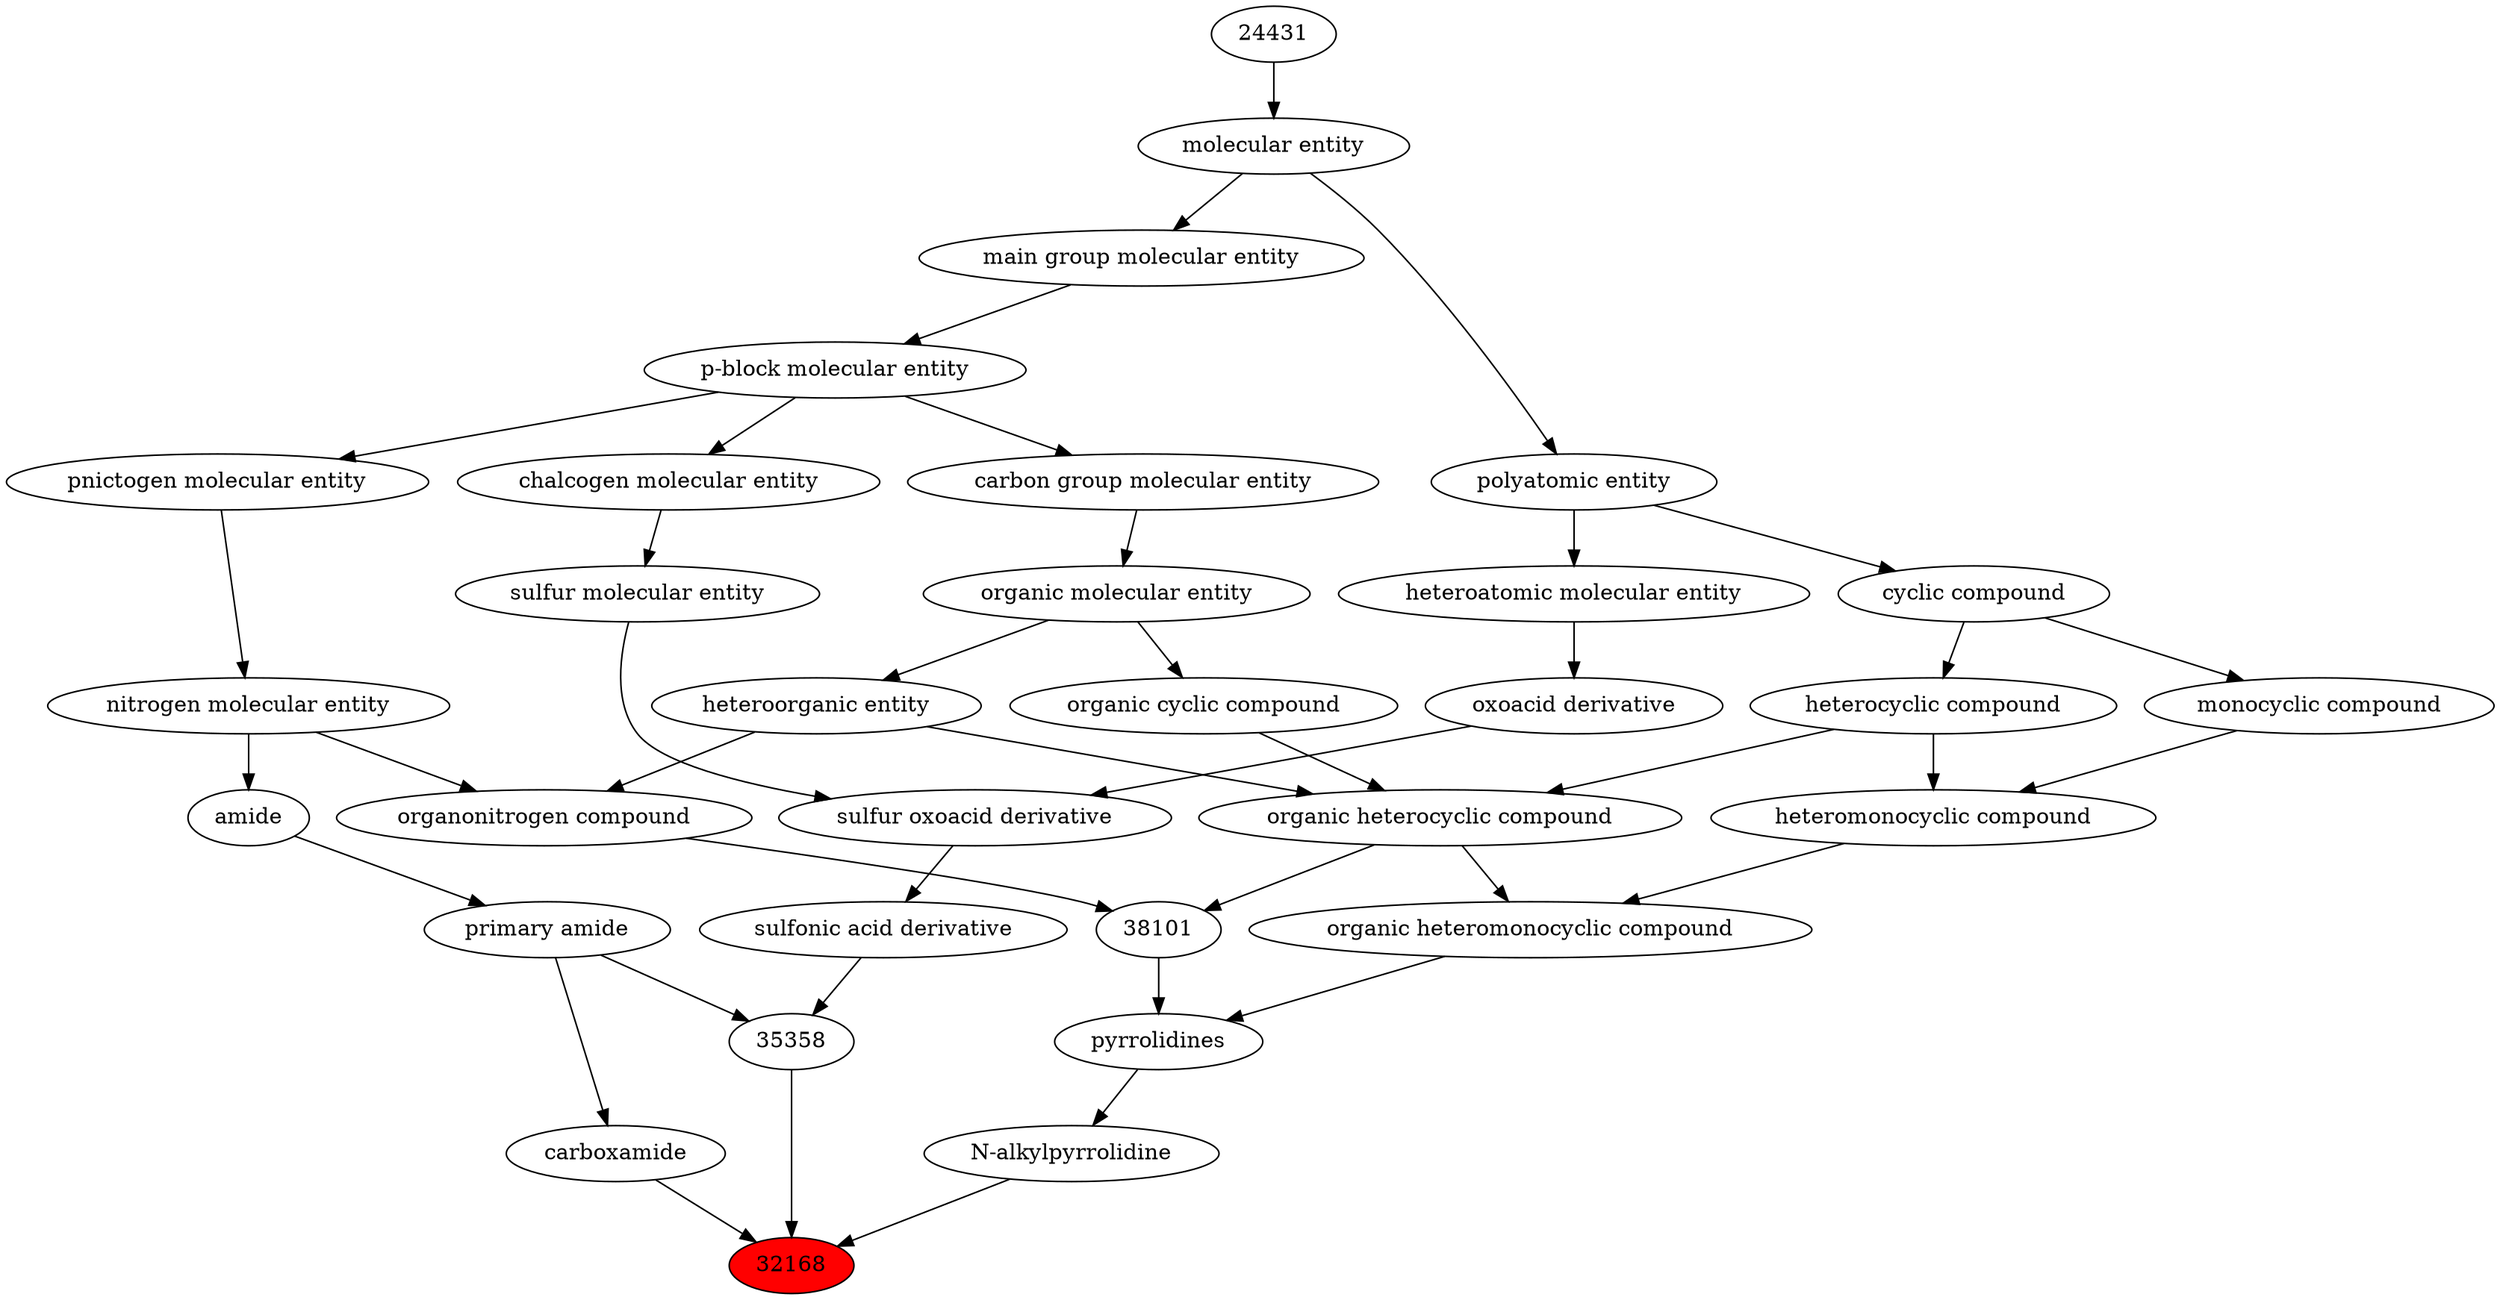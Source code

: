digraph tree{ 
32168 [label="32168" fillcolor=red style=filled]
46775 -> 32168
37622 -> 32168
35358 -> 32168
46775 [label="N-alkylpyrrolidine"]
38260 -> 46775
37622 [label="carboxamide"]
33256 -> 37622
35358 [label="35358"]
33552 -> 35358
33256 -> 35358
38260 [label="pyrrolidines"]
38101 -> 38260
25693 -> 38260
33256 [label="primary amide"]
32988 -> 33256
33552 [label="sulfonic acid derivative"]
33424 -> 33552
38101 [label="38101"]
24532 -> 38101
35352 -> 38101
25693 [label="organic heteromonocyclic compound"]
33670 -> 25693
24532 -> 25693
32988 [label="amide"]
51143 -> 32988
33424 [label="sulfur oxoacid derivative"]
33241 -> 33424
26835 -> 33424
24532 [label="organic heterocyclic compound"]
33285 -> 24532
33832 -> 24532
5686 -> 24532
35352 [label="organonitrogen compound"]
51143 -> 35352
33285 -> 35352
33670 [label="heteromonocyclic compound"]
5686 -> 33670
33661 -> 33670
51143 [label="nitrogen molecular entity"]
33302 -> 51143
33241 [label="oxoacid derivative"]
37577 -> 33241
26835 [label="sulfur molecular entity"]
33304 -> 26835
33285 [label="heteroorganic entity"]
50860 -> 33285
33832 [label="organic cyclic compound"]
50860 -> 33832
5686 [label="heterocyclic compound"]
33595 -> 5686
33661 [label="monocyclic compound"]
33595 -> 33661
33302 [label="pnictogen molecular entity"]
33675 -> 33302
37577 [label="heteroatomic molecular entity"]
36357 -> 37577
33304 [label="chalcogen molecular entity"]
33675 -> 33304
50860 [label="organic molecular entity"]
33582 -> 50860
33595 [label="cyclic compound"]
36357 -> 33595
33675 [label="p-block molecular entity"]
33579 -> 33675
36357 [label="polyatomic entity"]
23367 -> 36357
33582 [label="carbon group molecular entity"]
33675 -> 33582
33579 [label="main group molecular entity"]
23367 -> 33579
23367 [label="molecular entity"]
24431 -> 23367
24431 [label="24431"]
}